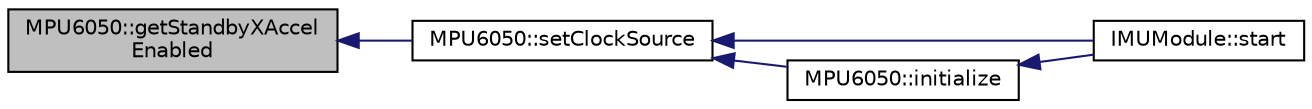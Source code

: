 digraph "MPU6050::getStandbyXAccelEnabled"
{
  edge [fontname="Helvetica",fontsize="10",labelfontname="Helvetica",labelfontsize="10"];
  node [fontname="Helvetica",fontsize="10",shape=record];
  rankdir="LR";
  Node502 [label="MPU6050::getStandbyXAccel\lEnabled",height=0.2,width=0.4,color="black", fillcolor="grey75", style="filled", fontcolor="black"];
  Node502 -> Node503 [dir="back",color="midnightblue",fontsize="10",style="solid",fontname="Helvetica"];
  Node503 [label="MPU6050::setClockSource",height=0.2,width=0.4,color="black", fillcolor="white", style="filled",URL="$class_m_p_u6050.html#a4c1cd147d038e024bdeaa053c4d77734",tooltip="Set clock source setting. "];
  Node503 -> Node504 [dir="back",color="midnightblue",fontsize="10",style="solid",fontname="Helvetica"];
  Node504 [label="IMUModule::start",height=0.2,width=0.4,color="black", fillcolor="white", style="filled",URL="$class_i_m_u_module.html#aba29f7665d8ec8f0eefe802f1c2b741c",tooltip="Called once to initialize the module. "];
  Node503 -> Node505 [dir="back",color="midnightblue",fontsize="10",style="solid",fontname="Helvetica"];
  Node505 [label="MPU6050::initialize",height=0.2,width=0.4,color="black", fillcolor="white", style="filled",URL="$class_m_p_u6050.html#abd8fc6c18adf158011118fbccc7e7054",tooltip="Power on and prepare for general usage. "];
  Node505 -> Node504 [dir="back",color="midnightblue",fontsize="10",style="solid",fontname="Helvetica"];
}
